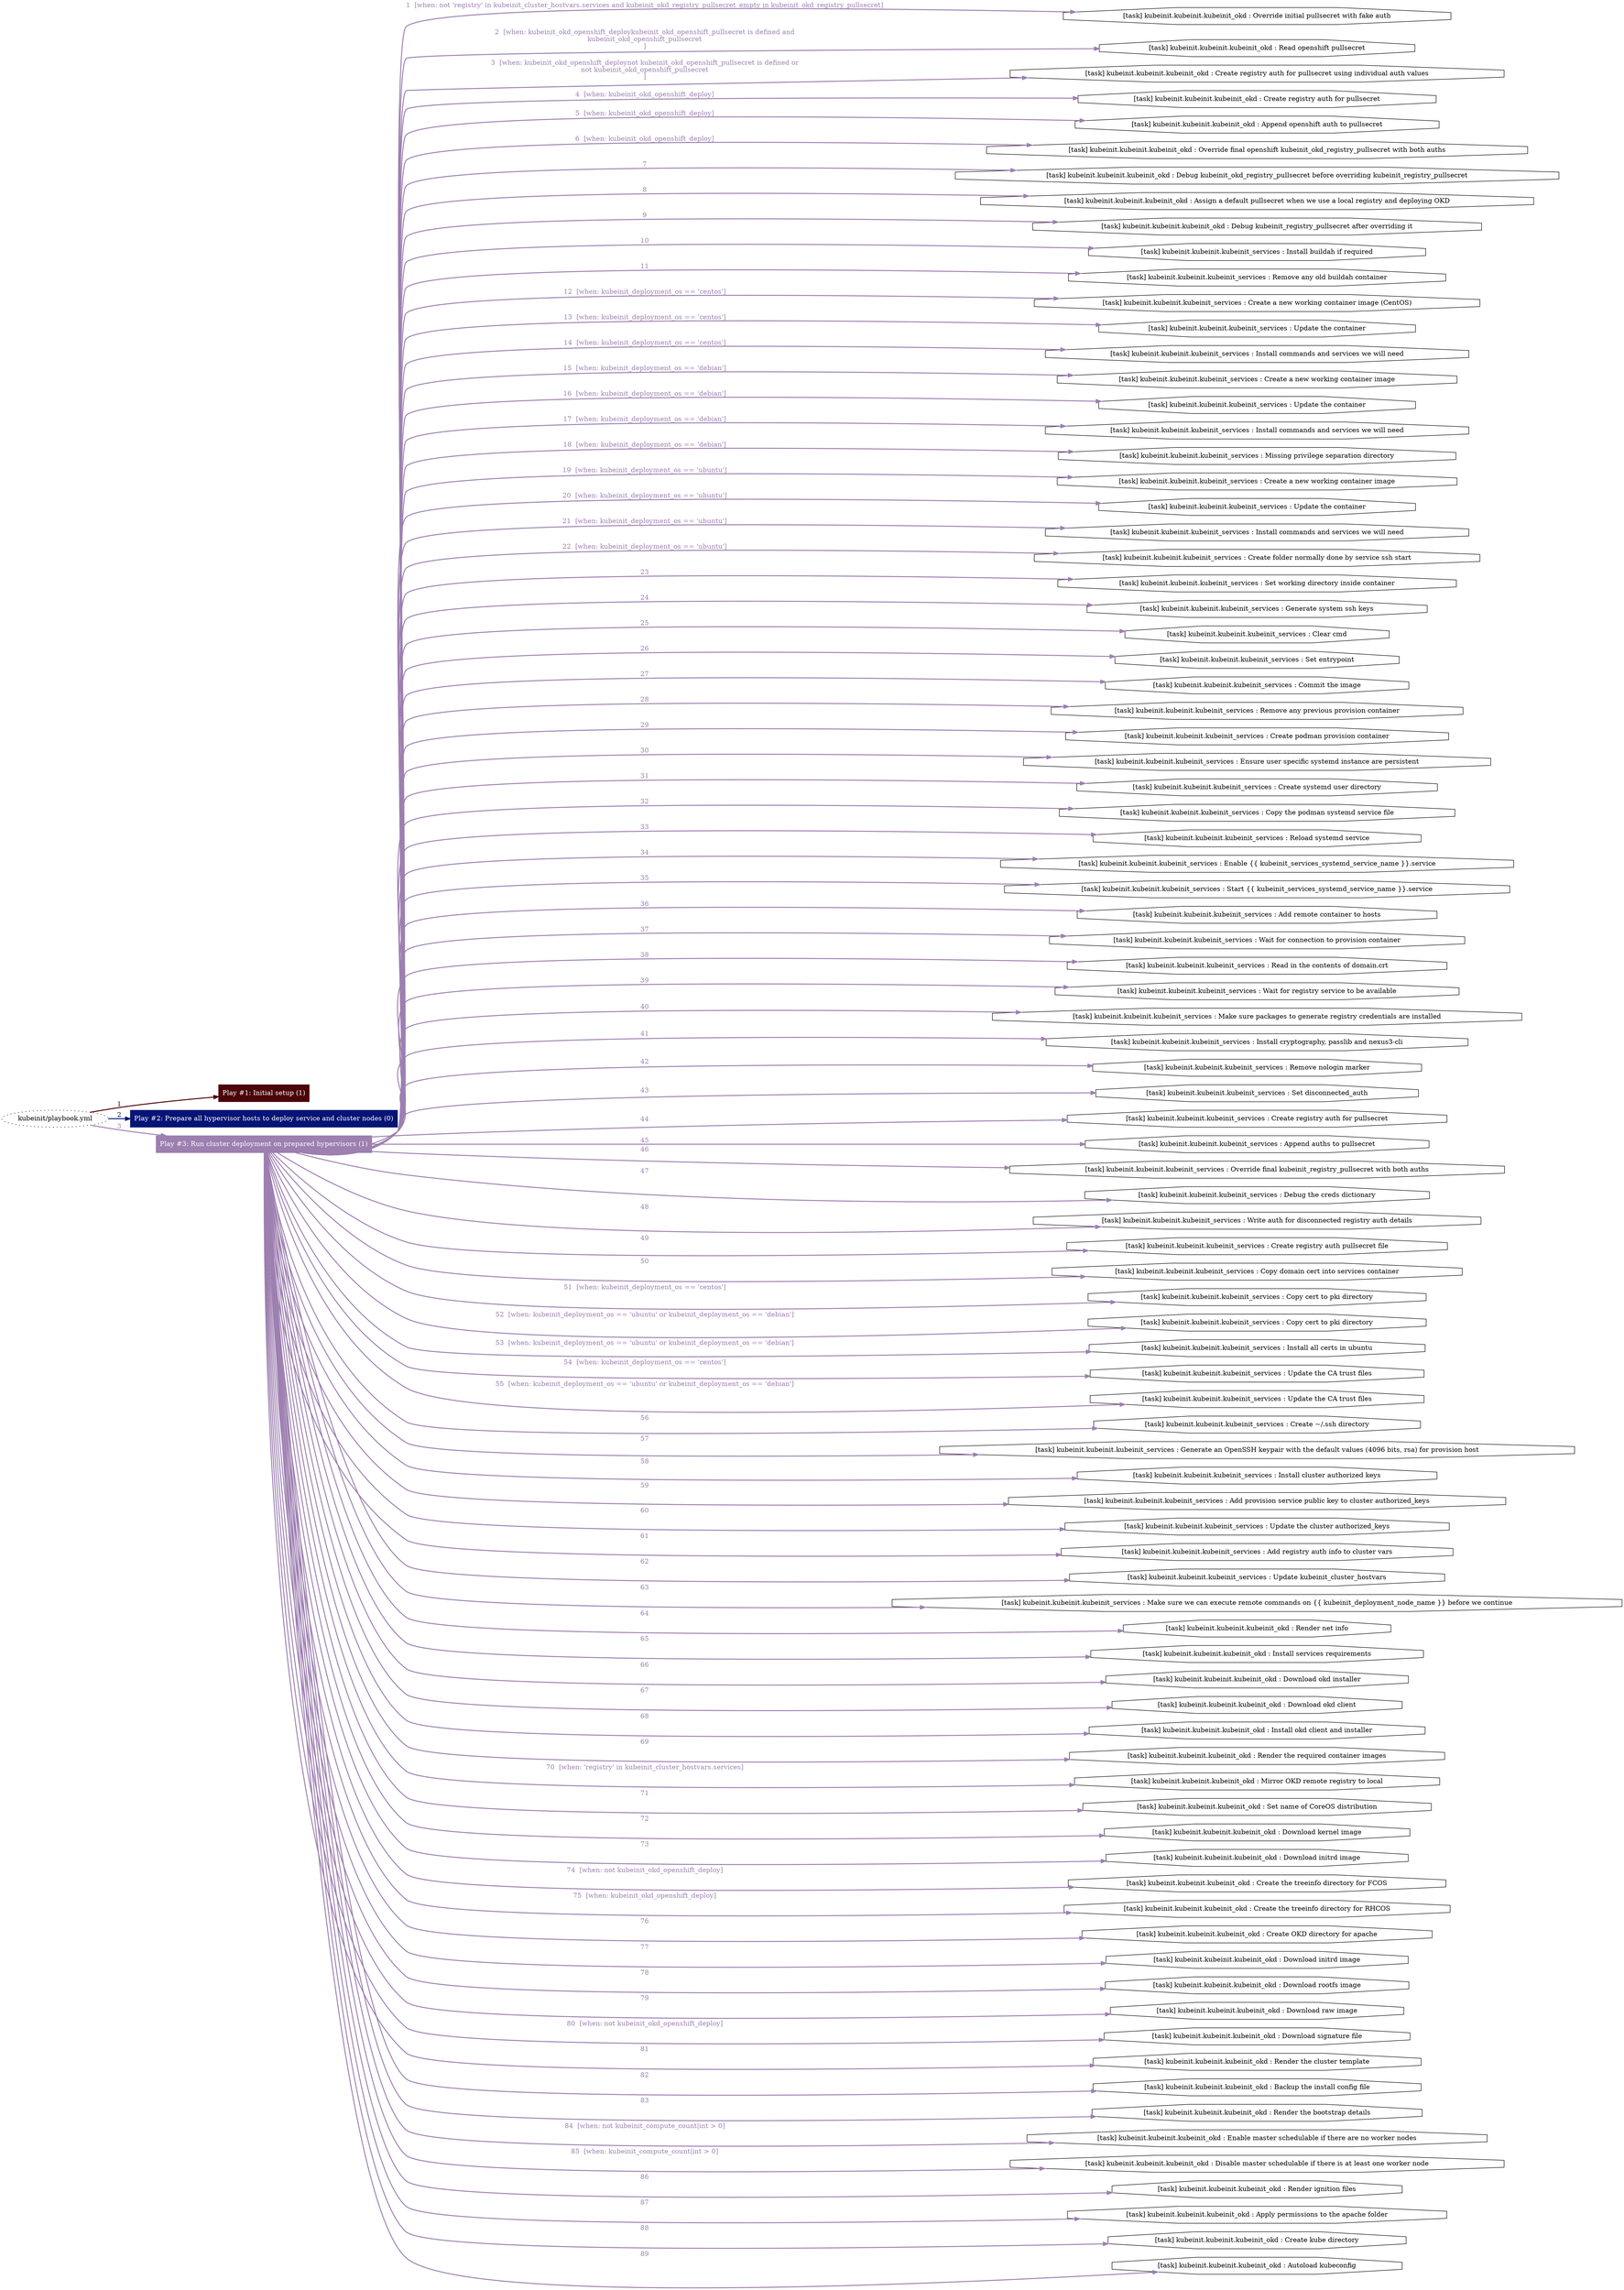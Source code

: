 digraph "kubeinit/playbook.yml "{
	graph [concentrate=true ordering=in rankdir=LR ratio=fill]
	edge [esep=5 sep=10]
	"kubeinit/playbook.yml" [id=root_node style=dotted]
	subgraph "Play #1: Initial setup (1) "{
		"Play #1: Initial setup (1)" [color="#4b0407" fontcolor="#ffffff" id="play_b54ed80f-eef5-452d-a1dd-4ba9921223c9" shape=box style=filled tooltip=localhost]
		"kubeinit/playbook.yml" -> "Play #1: Initial setup (1)" [label=1 color="#4b0407" fontcolor="#4b0407" id="edge_ca9dcfde-49e2-4f0a-9d40-3c62a4ebc677" style=bold]
	}
	subgraph "Play #2: Prepare all hypervisor hosts to deploy service and cluster nodes (0) "{
		"Play #2: Prepare all hypervisor hosts to deploy service and cluster nodes (0)" [color="#051475" fontcolor="#ffffff" id="play_00038797-4102-42ca-b639-9141ae79bf08" shape=box style=filled tooltip=""]
		"kubeinit/playbook.yml" -> "Play #2: Prepare all hypervisor hosts to deploy service and cluster nodes (0)" [label=2 color="#051475" fontcolor="#051475" id="edge_17e2dc2c-8d37-4798-8d76-0f2f6606b823" style=bold]
	}
	subgraph "Play #3: Run cluster deployment on prepared hypervisors (1) "{
		"Play #3: Run cluster deployment on prepared hypervisors (1)" [color="#9d7fb0" fontcolor="#ffffff" id="play_b64e4f3b-6f97-46e4-aefb-1ffdf00991e2" shape=box style=filled tooltip=localhost]
		"kubeinit/playbook.yml" -> "Play #3: Run cluster deployment on prepared hypervisors (1)" [label=3 color="#9d7fb0" fontcolor="#9d7fb0" id="edge_a5f01d5c-cb35-403c-9624-8e5017e5ddff" style=bold]
		"task_140f6b46-0f15-402d-ae2b-1f101f81e061" [label="[task] kubeinit.kubeinit.kubeinit_okd : Override initial pullsecret with fake auth" id="task_140f6b46-0f15-402d-ae2b-1f101f81e061" shape=octagon tooltip="[task] kubeinit.kubeinit.kubeinit_okd : Override initial pullsecret with fake auth"]
		"Play #3: Run cluster deployment on prepared hypervisors (1)" -> "task_140f6b46-0f15-402d-ae2b-1f101f81e061" [label="1  [when: not 'registry' in kubeinit_cluster_hostvars.services and kubeinit_okd_registry_pullsecret_empty in kubeinit_okd_registry_pullsecret]" color="#9d7fb0" fontcolor="#9d7fb0" id="edge_937741b9-aa92-41da-a775-710911adf79a" style=bold]
		"task_ac528394-6506-49c3-81fc-8209582dee21" [label="[task] kubeinit.kubeinit.kubeinit_okd : Read openshift pullsecret" id="task_ac528394-6506-49c3-81fc-8209582dee21" shape=octagon tooltip="[task] kubeinit.kubeinit.kubeinit_okd : Read openshift pullsecret"]
		"Play #3: Run cluster deployment on prepared hypervisors (1)" -> "task_ac528394-6506-49c3-81fc-8209582dee21" [label="2  [when: kubeinit_okd_openshift_deploykubeinit_okd_openshift_pullsecret is defined and
kubeinit_okd_openshift_pullsecret
]" color="#9d7fb0" fontcolor="#9d7fb0" id="edge_91d7e57a-703c-4188-80a5-ef058dca9c49" style=bold]
		"task_9671455f-ee7b-4dc0-af27-e97523db3e85" [label="[task] kubeinit.kubeinit.kubeinit_okd : Create registry auth for pullsecret using individual auth values" id="task_9671455f-ee7b-4dc0-af27-e97523db3e85" shape=octagon tooltip="[task] kubeinit.kubeinit.kubeinit_okd : Create registry auth for pullsecret using individual auth values"]
		"Play #3: Run cluster deployment on prepared hypervisors (1)" -> "task_9671455f-ee7b-4dc0-af27-e97523db3e85" [label="3  [when: kubeinit_okd_openshift_deploynot kubeinit_okd_openshift_pullsecret is defined or
not kubeinit_okd_openshift_pullsecret
]" color="#9d7fb0" fontcolor="#9d7fb0" id="edge_7a9a9155-56c6-4dca-ae50-07d0469cf37b" style=bold]
		"task_eab8a206-ee2d-4118-acd2-3974e4f21d29" [label="[task] kubeinit.kubeinit.kubeinit_okd : Create registry auth for pullsecret" id="task_eab8a206-ee2d-4118-acd2-3974e4f21d29" shape=octagon tooltip="[task] kubeinit.kubeinit.kubeinit_okd : Create registry auth for pullsecret"]
		"Play #3: Run cluster deployment on prepared hypervisors (1)" -> "task_eab8a206-ee2d-4118-acd2-3974e4f21d29" [label="4  [when: kubeinit_okd_openshift_deploy]" color="#9d7fb0" fontcolor="#9d7fb0" id="edge_d3fa9ed2-1b65-4fa8-b0fc-81d2b09bdbca" style=bold]
		"task_a11afc23-32d2-4a12-9a6e-11c490882a4b" [label="[task] kubeinit.kubeinit.kubeinit_okd : Append openshift auth to pullsecret" id="task_a11afc23-32d2-4a12-9a6e-11c490882a4b" shape=octagon tooltip="[task] kubeinit.kubeinit.kubeinit_okd : Append openshift auth to pullsecret"]
		"Play #3: Run cluster deployment on prepared hypervisors (1)" -> "task_a11afc23-32d2-4a12-9a6e-11c490882a4b" [label="5  [when: kubeinit_okd_openshift_deploy]" color="#9d7fb0" fontcolor="#9d7fb0" id="edge_c53f8fe6-032f-4c00-9df9-e6166f4fbd9b" style=bold]
		"task_f5d92153-c63e-4b65-95d4-54d3b4cfe185" [label="[task] kubeinit.kubeinit.kubeinit_okd : Override final openshift kubeinit_okd_registry_pullsecret with both auths" id="task_f5d92153-c63e-4b65-95d4-54d3b4cfe185" shape=octagon tooltip="[task] kubeinit.kubeinit.kubeinit_okd : Override final openshift kubeinit_okd_registry_pullsecret with both auths"]
		"Play #3: Run cluster deployment on prepared hypervisors (1)" -> "task_f5d92153-c63e-4b65-95d4-54d3b4cfe185" [label="6  [when: kubeinit_okd_openshift_deploy]" color="#9d7fb0" fontcolor="#9d7fb0" id="edge_d67e02a1-5cf4-460f-9970-0441a8ac90af" style=bold]
		"task_06d080d4-898c-4465-a5f2-073c751a79b9" [label="[task] kubeinit.kubeinit.kubeinit_okd : Debug kubeinit_okd_registry_pullsecret before overriding kubeinit_registry_pullsecret" id="task_06d080d4-898c-4465-a5f2-073c751a79b9" shape=octagon tooltip="[task] kubeinit.kubeinit.kubeinit_okd : Debug kubeinit_okd_registry_pullsecret before overriding kubeinit_registry_pullsecret"]
		"Play #3: Run cluster deployment on prepared hypervisors (1)" -> "task_06d080d4-898c-4465-a5f2-073c751a79b9" [label=7 color="#9d7fb0" fontcolor="#9d7fb0" id="edge_8971b711-bbe7-477c-b35a-b41767f00bf2" style=bold]
		"task_9d9f1f89-306a-4018-a21a-16b726094609" [label="[task] kubeinit.kubeinit.kubeinit_okd : Assign a default pullsecret when we use a local registry and deploying OKD" id="task_9d9f1f89-306a-4018-a21a-16b726094609" shape=octagon tooltip="[task] kubeinit.kubeinit.kubeinit_okd : Assign a default pullsecret when we use a local registry and deploying OKD"]
		"Play #3: Run cluster deployment on prepared hypervisors (1)" -> "task_9d9f1f89-306a-4018-a21a-16b726094609" [label=8 color="#9d7fb0" fontcolor="#9d7fb0" id="edge_4f54c53c-280e-4794-a437-20328d924c66" style=bold]
		"task_1c721100-1960-4500-a0bf-efb17a2578c9" [label="[task] kubeinit.kubeinit.kubeinit_okd : Debug kubeinit_registry_pullsecret after overriding it" id="task_1c721100-1960-4500-a0bf-efb17a2578c9" shape=octagon tooltip="[task] kubeinit.kubeinit.kubeinit_okd : Debug kubeinit_registry_pullsecret after overriding it"]
		"Play #3: Run cluster deployment on prepared hypervisors (1)" -> "task_1c721100-1960-4500-a0bf-efb17a2578c9" [label=9 color="#9d7fb0" fontcolor="#9d7fb0" id="edge_c1a5a889-7d4f-40a7-98d2-af37c8c0dcd8" style=bold]
		"task_c81164f8-3815-4ee1-900c-865aee273f2d" [label="[task] kubeinit.kubeinit.kubeinit_services : Install buildah if required" id="task_c81164f8-3815-4ee1-900c-865aee273f2d" shape=octagon tooltip="[task] kubeinit.kubeinit.kubeinit_services : Install buildah if required"]
		"Play #3: Run cluster deployment on prepared hypervisors (1)" -> "task_c81164f8-3815-4ee1-900c-865aee273f2d" [label=10 color="#9d7fb0" fontcolor="#9d7fb0" id="edge_853255ea-9354-4a66-946c-72c6ef6a299a" style=bold]
		"task_d9bfde00-835d-416e-a7a0-504d0dfeb98c" [label="[task] kubeinit.kubeinit.kubeinit_services : Remove any old buildah container" id="task_d9bfde00-835d-416e-a7a0-504d0dfeb98c" shape=octagon tooltip="[task] kubeinit.kubeinit.kubeinit_services : Remove any old buildah container"]
		"Play #3: Run cluster deployment on prepared hypervisors (1)" -> "task_d9bfde00-835d-416e-a7a0-504d0dfeb98c" [label=11 color="#9d7fb0" fontcolor="#9d7fb0" id="edge_bfe7739c-36d4-4473-bdd8-f81ca7c3e342" style=bold]
		"task_7f032bdd-7632-47d3-a7a1-134bb074342b" [label="[task] kubeinit.kubeinit.kubeinit_services : Create a new working container image (CentOS)" id="task_7f032bdd-7632-47d3-a7a1-134bb074342b" shape=octagon tooltip="[task] kubeinit.kubeinit.kubeinit_services : Create a new working container image (CentOS)"]
		"Play #3: Run cluster deployment on prepared hypervisors (1)" -> "task_7f032bdd-7632-47d3-a7a1-134bb074342b" [label="12  [when: kubeinit_deployment_os == 'centos']" color="#9d7fb0" fontcolor="#9d7fb0" id="edge_abee95b5-1d44-44ca-aff6-97864b2562e7" style=bold]
		"task_6b722c3f-d64d-454b-9c0c-bf5c83b4a112" [label="[task] kubeinit.kubeinit.kubeinit_services : Update the container" id="task_6b722c3f-d64d-454b-9c0c-bf5c83b4a112" shape=octagon tooltip="[task] kubeinit.kubeinit.kubeinit_services : Update the container"]
		"Play #3: Run cluster deployment on prepared hypervisors (1)" -> "task_6b722c3f-d64d-454b-9c0c-bf5c83b4a112" [label="13  [when: kubeinit_deployment_os == 'centos']" color="#9d7fb0" fontcolor="#9d7fb0" id="edge_9856ef88-eec6-4c1d-a619-b9d8d36d8f7c" style=bold]
		"task_c1abf5eb-93cf-4757-b483-6aceda9c5552" [label="[task] kubeinit.kubeinit.kubeinit_services : Install commands and services we will need" id="task_c1abf5eb-93cf-4757-b483-6aceda9c5552" shape=octagon tooltip="[task] kubeinit.kubeinit.kubeinit_services : Install commands and services we will need"]
		"Play #3: Run cluster deployment on prepared hypervisors (1)" -> "task_c1abf5eb-93cf-4757-b483-6aceda9c5552" [label="14  [when: kubeinit_deployment_os == 'centos']" color="#9d7fb0" fontcolor="#9d7fb0" id="edge_912359bf-a9cb-46f5-be31-3439eef9b98d" style=bold]
		"task_883bd91c-715b-4901-b915-b45dc429795c" [label="[task] kubeinit.kubeinit.kubeinit_services : Create a new working container image" id="task_883bd91c-715b-4901-b915-b45dc429795c" shape=octagon tooltip="[task] kubeinit.kubeinit.kubeinit_services : Create a new working container image"]
		"Play #3: Run cluster deployment on prepared hypervisors (1)" -> "task_883bd91c-715b-4901-b915-b45dc429795c" [label="15  [when: kubeinit_deployment_os == 'debian']" color="#9d7fb0" fontcolor="#9d7fb0" id="edge_448fa25a-f279-4d10-89d8-23e06c6c71d1" style=bold]
		"task_db84fbd4-90d4-4837-a1cd-fe22d3f17af6" [label="[task] kubeinit.kubeinit.kubeinit_services : Update the container" id="task_db84fbd4-90d4-4837-a1cd-fe22d3f17af6" shape=octagon tooltip="[task] kubeinit.kubeinit.kubeinit_services : Update the container"]
		"Play #3: Run cluster deployment on prepared hypervisors (1)" -> "task_db84fbd4-90d4-4837-a1cd-fe22d3f17af6" [label="16  [when: kubeinit_deployment_os == 'debian']" color="#9d7fb0" fontcolor="#9d7fb0" id="edge_a5e80091-5e03-4ba2-a3e6-dd23d04fac36" style=bold]
		"task_c6bf6119-e6e7-4e69-9bb9-5c9f932c3262" [label="[task] kubeinit.kubeinit.kubeinit_services : Install commands and services we will need" id="task_c6bf6119-e6e7-4e69-9bb9-5c9f932c3262" shape=octagon tooltip="[task] kubeinit.kubeinit.kubeinit_services : Install commands and services we will need"]
		"Play #3: Run cluster deployment on prepared hypervisors (1)" -> "task_c6bf6119-e6e7-4e69-9bb9-5c9f932c3262" [label="17  [when: kubeinit_deployment_os == 'debian']" color="#9d7fb0" fontcolor="#9d7fb0" id="edge_c2fade8f-1a14-440b-8f73-a40041cfa74d" style=bold]
		"task_5b2641b3-082a-42b7-93ff-6bc27ea89b7c" [label="[task] kubeinit.kubeinit.kubeinit_services : Missing privilege separation directory" id="task_5b2641b3-082a-42b7-93ff-6bc27ea89b7c" shape=octagon tooltip="[task] kubeinit.kubeinit.kubeinit_services : Missing privilege separation directory"]
		"Play #3: Run cluster deployment on prepared hypervisors (1)" -> "task_5b2641b3-082a-42b7-93ff-6bc27ea89b7c" [label="18  [when: kubeinit_deployment_os == 'debian']" color="#9d7fb0" fontcolor="#9d7fb0" id="edge_9296a283-0468-4951-9599-34737428283c" style=bold]
		"task_eb58ccbe-c3ca-4ad4-ae75-0465e5bbc218" [label="[task] kubeinit.kubeinit.kubeinit_services : Create a new working container image" id="task_eb58ccbe-c3ca-4ad4-ae75-0465e5bbc218" shape=octagon tooltip="[task] kubeinit.kubeinit.kubeinit_services : Create a new working container image"]
		"Play #3: Run cluster deployment on prepared hypervisors (1)" -> "task_eb58ccbe-c3ca-4ad4-ae75-0465e5bbc218" [label="19  [when: kubeinit_deployment_os == 'ubuntu']" color="#9d7fb0" fontcolor="#9d7fb0" id="edge_9ed9d73b-9a31-463b-b881-07c3f602dfc4" style=bold]
		"task_957df486-03d9-4c9d-a8a5-d639c4200e00" [label="[task] kubeinit.kubeinit.kubeinit_services : Update the container" id="task_957df486-03d9-4c9d-a8a5-d639c4200e00" shape=octagon tooltip="[task] kubeinit.kubeinit.kubeinit_services : Update the container"]
		"Play #3: Run cluster deployment on prepared hypervisors (1)" -> "task_957df486-03d9-4c9d-a8a5-d639c4200e00" [label="20  [when: kubeinit_deployment_os == 'ubuntu']" color="#9d7fb0" fontcolor="#9d7fb0" id="edge_7ccc85c8-43b0-4478-8fe8-ad0f4c6fd907" style=bold]
		"task_dcffd95f-e7de-46c5-a87a-fa1a2bf0cc1d" [label="[task] kubeinit.kubeinit.kubeinit_services : Install commands and services we will need" id="task_dcffd95f-e7de-46c5-a87a-fa1a2bf0cc1d" shape=octagon tooltip="[task] kubeinit.kubeinit.kubeinit_services : Install commands and services we will need"]
		"Play #3: Run cluster deployment on prepared hypervisors (1)" -> "task_dcffd95f-e7de-46c5-a87a-fa1a2bf0cc1d" [label="21  [when: kubeinit_deployment_os == 'ubuntu']" color="#9d7fb0" fontcolor="#9d7fb0" id="edge_1edcff53-c82d-4e1d-a105-a16f8aac5305" style=bold]
		"task_95756f77-d7bc-440b-bd1f-3c9910fb386f" [label="[task] kubeinit.kubeinit.kubeinit_services : Create folder normally done by service ssh start" id="task_95756f77-d7bc-440b-bd1f-3c9910fb386f" shape=octagon tooltip="[task] kubeinit.kubeinit.kubeinit_services : Create folder normally done by service ssh start"]
		"Play #3: Run cluster deployment on prepared hypervisors (1)" -> "task_95756f77-d7bc-440b-bd1f-3c9910fb386f" [label="22  [when: kubeinit_deployment_os == 'ubuntu']" color="#9d7fb0" fontcolor="#9d7fb0" id="edge_3c76b91f-3dc2-4349-9f19-c487faee68ec" style=bold]
		"task_a1efb90e-762c-4f76-8c65-247f4fbdef55" [label="[task] kubeinit.kubeinit.kubeinit_services : Set working directory inside container" id="task_a1efb90e-762c-4f76-8c65-247f4fbdef55" shape=octagon tooltip="[task] kubeinit.kubeinit.kubeinit_services : Set working directory inside container"]
		"Play #3: Run cluster deployment on prepared hypervisors (1)" -> "task_a1efb90e-762c-4f76-8c65-247f4fbdef55" [label=23 color="#9d7fb0" fontcolor="#9d7fb0" id="edge_02215c6c-22e8-447b-b73e-c8d465493676" style=bold]
		"task_db7ae2ed-f1ca-477a-bcef-572b13a5d9a3" [label="[task] kubeinit.kubeinit.kubeinit_services : Generate system ssh keys" id="task_db7ae2ed-f1ca-477a-bcef-572b13a5d9a3" shape=octagon tooltip="[task] kubeinit.kubeinit.kubeinit_services : Generate system ssh keys"]
		"Play #3: Run cluster deployment on prepared hypervisors (1)" -> "task_db7ae2ed-f1ca-477a-bcef-572b13a5d9a3" [label=24 color="#9d7fb0" fontcolor="#9d7fb0" id="edge_6992f34f-1dba-4930-a355-aee62972535e" style=bold]
		"task_a75e7ea4-25a8-4cdb-975c-379c7e199137" [label="[task] kubeinit.kubeinit.kubeinit_services : Clear cmd" id="task_a75e7ea4-25a8-4cdb-975c-379c7e199137" shape=octagon tooltip="[task] kubeinit.kubeinit.kubeinit_services : Clear cmd"]
		"Play #3: Run cluster deployment on prepared hypervisors (1)" -> "task_a75e7ea4-25a8-4cdb-975c-379c7e199137" [label=25 color="#9d7fb0" fontcolor="#9d7fb0" id="edge_05959f37-1210-461a-83b9-62355c5b2d0c" style=bold]
		"task_40e273c3-bdf1-4848-ba5a-02533be07c55" [label="[task] kubeinit.kubeinit.kubeinit_services : Set entrypoint" id="task_40e273c3-bdf1-4848-ba5a-02533be07c55" shape=octagon tooltip="[task] kubeinit.kubeinit.kubeinit_services : Set entrypoint"]
		"Play #3: Run cluster deployment on prepared hypervisors (1)" -> "task_40e273c3-bdf1-4848-ba5a-02533be07c55" [label=26 color="#9d7fb0" fontcolor="#9d7fb0" id="edge_5ecbcbd1-f750-4b42-b70c-1fd56df56e57" style=bold]
		"task_a47a1e63-e03f-40b7-b895-7cfd95e043e9" [label="[task] kubeinit.kubeinit.kubeinit_services : Commit the image" id="task_a47a1e63-e03f-40b7-b895-7cfd95e043e9" shape=octagon tooltip="[task] kubeinit.kubeinit.kubeinit_services : Commit the image"]
		"Play #3: Run cluster deployment on prepared hypervisors (1)" -> "task_a47a1e63-e03f-40b7-b895-7cfd95e043e9" [label=27 color="#9d7fb0" fontcolor="#9d7fb0" id="edge_b953db89-3a63-4be9-a564-b84734265e7c" style=bold]
		"task_2a501006-37d0-4340-86df-0d717cfd6a50" [label="[task] kubeinit.kubeinit.kubeinit_services : Remove any previous provision container" id="task_2a501006-37d0-4340-86df-0d717cfd6a50" shape=octagon tooltip="[task] kubeinit.kubeinit.kubeinit_services : Remove any previous provision container"]
		"Play #3: Run cluster deployment on prepared hypervisors (1)" -> "task_2a501006-37d0-4340-86df-0d717cfd6a50" [label=28 color="#9d7fb0" fontcolor="#9d7fb0" id="edge_1ba9c719-5e06-4086-a83f-753dd6ee0d8a" style=bold]
		"task_79a1fbf0-122e-4c3a-909b-51c460e46b42" [label="[task] kubeinit.kubeinit.kubeinit_services : Create podman provision container" id="task_79a1fbf0-122e-4c3a-909b-51c460e46b42" shape=octagon tooltip="[task] kubeinit.kubeinit.kubeinit_services : Create podman provision container"]
		"Play #3: Run cluster deployment on prepared hypervisors (1)" -> "task_79a1fbf0-122e-4c3a-909b-51c460e46b42" [label=29 color="#9d7fb0" fontcolor="#9d7fb0" id="edge_b2f69a7c-fe90-47d9-9f22-0dc36b2dc791" style=bold]
		"task_d7a8407f-67fa-45de-b4a2-1cc4dc2d98ef" [label="[task] kubeinit.kubeinit.kubeinit_services : Ensure user specific systemd instance are persistent" id="task_d7a8407f-67fa-45de-b4a2-1cc4dc2d98ef" shape=octagon tooltip="[task] kubeinit.kubeinit.kubeinit_services : Ensure user specific systemd instance are persistent"]
		"Play #3: Run cluster deployment on prepared hypervisors (1)" -> "task_d7a8407f-67fa-45de-b4a2-1cc4dc2d98ef" [label=30 color="#9d7fb0" fontcolor="#9d7fb0" id="edge_4c69e512-d6ce-489d-8d04-7ce0ca9674d5" style=bold]
		"task_854e9b57-faa7-44b1-bcac-641ef83afed5" [label="[task] kubeinit.kubeinit.kubeinit_services : Create systemd user directory" id="task_854e9b57-faa7-44b1-bcac-641ef83afed5" shape=octagon tooltip="[task] kubeinit.kubeinit.kubeinit_services : Create systemd user directory"]
		"Play #3: Run cluster deployment on prepared hypervisors (1)" -> "task_854e9b57-faa7-44b1-bcac-641ef83afed5" [label=31 color="#9d7fb0" fontcolor="#9d7fb0" id="edge_0cccdf1a-fa8a-459b-ab72-bbab3e8bf788" style=bold]
		"task_30c4dc92-51c3-4c70-9811-674aff575acb" [label="[task] kubeinit.kubeinit.kubeinit_services : Copy the podman systemd service file" id="task_30c4dc92-51c3-4c70-9811-674aff575acb" shape=octagon tooltip="[task] kubeinit.kubeinit.kubeinit_services : Copy the podman systemd service file"]
		"Play #3: Run cluster deployment on prepared hypervisors (1)" -> "task_30c4dc92-51c3-4c70-9811-674aff575acb" [label=32 color="#9d7fb0" fontcolor="#9d7fb0" id="edge_5310d33c-c2e5-4f21-8189-7c64fa2dcbb0" style=bold]
		"task_d2b9767e-6985-474f-aa04-563248204d41" [label="[task] kubeinit.kubeinit.kubeinit_services : Reload systemd service" id="task_d2b9767e-6985-474f-aa04-563248204d41" shape=octagon tooltip="[task] kubeinit.kubeinit.kubeinit_services : Reload systemd service"]
		"Play #3: Run cluster deployment on prepared hypervisors (1)" -> "task_d2b9767e-6985-474f-aa04-563248204d41" [label=33 color="#9d7fb0" fontcolor="#9d7fb0" id="edge_6e260319-f0b2-40c4-a349-01d0a7fce753" style=bold]
		"task_c6d3b7dd-45e9-480c-9cb9-c5011f7c68ae" [label="[task] kubeinit.kubeinit.kubeinit_services : Enable {{ kubeinit_services_systemd_service_name }}.service" id="task_c6d3b7dd-45e9-480c-9cb9-c5011f7c68ae" shape=octagon tooltip="[task] kubeinit.kubeinit.kubeinit_services : Enable {{ kubeinit_services_systemd_service_name }}.service"]
		"Play #3: Run cluster deployment on prepared hypervisors (1)" -> "task_c6d3b7dd-45e9-480c-9cb9-c5011f7c68ae" [label=34 color="#9d7fb0" fontcolor="#9d7fb0" id="edge_17853bc0-34e3-497c-a376-13a7d0e96c22" style=bold]
		"task_7e92d4e0-e1ca-44cf-b7ac-e6f43ac0f7ce" [label="[task] kubeinit.kubeinit.kubeinit_services : Start {{ kubeinit_services_systemd_service_name }}.service" id="task_7e92d4e0-e1ca-44cf-b7ac-e6f43ac0f7ce" shape=octagon tooltip="[task] kubeinit.kubeinit.kubeinit_services : Start {{ kubeinit_services_systemd_service_name }}.service"]
		"Play #3: Run cluster deployment on prepared hypervisors (1)" -> "task_7e92d4e0-e1ca-44cf-b7ac-e6f43ac0f7ce" [label=35 color="#9d7fb0" fontcolor="#9d7fb0" id="edge_8d5ed9e3-ee6f-43ef-a56a-65bc903582fd" style=bold]
		"task_3f03fe8e-0867-4061-ba7b-4ee69974aae2" [label="[task] kubeinit.kubeinit.kubeinit_services : Add remote container to hosts" id="task_3f03fe8e-0867-4061-ba7b-4ee69974aae2" shape=octagon tooltip="[task] kubeinit.kubeinit.kubeinit_services : Add remote container to hosts"]
		"Play #3: Run cluster deployment on prepared hypervisors (1)" -> "task_3f03fe8e-0867-4061-ba7b-4ee69974aae2" [label=36 color="#9d7fb0" fontcolor="#9d7fb0" id="edge_e956f6d7-72e9-493f-8227-8d571289ce2c" style=bold]
		"task_1f2b7483-2763-4c5f-841d-31617a7cbb88" [label="[task] kubeinit.kubeinit.kubeinit_services : Wait for connection to provision container" id="task_1f2b7483-2763-4c5f-841d-31617a7cbb88" shape=octagon tooltip="[task] kubeinit.kubeinit.kubeinit_services : Wait for connection to provision container"]
		"Play #3: Run cluster deployment on prepared hypervisors (1)" -> "task_1f2b7483-2763-4c5f-841d-31617a7cbb88" [label=37 color="#9d7fb0" fontcolor="#9d7fb0" id="edge_d0d9296e-f95d-4343-8966-44ded2551c72" style=bold]
		"task_5046430c-5501-4e58-8810-d33a155e8002" [label="[task] kubeinit.kubeinit.kubeinit_services : Read in the contents of domain.crt" id="task_5046430c-5501-4e58-8810-d33a155e8002" shape=octagon tooltip="[task] kubeinit.kubeinit.kubeinit_services : Read in the contents of domain.crt"]
		"Play #3: Run cluster deployment on prepared hypervisors (1)" -> "task_5046430c-5501-4e58-8810-d33a155e8002" [label=38 color="#9d7fb0" fontcolor="#9d7fb0" id="edge_21cc01f5-e084-43db-a341-241aee0f834c" style=bold]
		"task_5e335add-334b-4ab8-915d-11d99a2151ed" [label="[task] kubeinit.kubeinit.kubeinit_services : Wait for registry service to be available" id="task_5e335add-334b-4ab8-915d-11d99a2151ed" shape=octagon tooltip="[task] kubeinit.kubeinit.kubeinit_services : Wait for registry service to be available"]
		"Play #3: Run cluster deployment on prepared hypervisors (1)" -> "task_5e335add-334b-4ab8-915d-11d99a2151ed" [label=39 color="#9d7fb0" fontcolor="#9d7fb0" id="edge_5bf6ff69-4110-4cbc-8fe4-4572757796c3" style=bold]
		"task_e16c1150-29c7-4a2e-9e44-3947b93de25e" [label="[task] kubeinit.kubeinit.kubeinit_services : Make sure packages to generate registry credentials are installed" id="task_e16c1150-29c7-4a2e-9e44-3947b93de25e" shape=octagon tooltip="[task] kubeinit.kubeinit.kubeinit_services : Make sure packages to generate registry credentials are installed"]
		"Play #3: Run cluster deployment on prepared hypervisors (1)" -> "task_e16c1150-29c7-4a2e-9e44-3947b93de25e" [label=40 color="#9d7fb0" fontcolor="#9d7fb0" id="edge_35ef26b9-1574-4a22-b524-6c15a1325fee" style=bold]
		"task_ce3b2f36-fa2b-4c74-a436-662559508b97" [label="[task] kubeinit.kubeinit.kubeinit_services : Install cryptography, passlib and nexus3-cli" id="task_ce3b2f36-fa2b-4c74-a436-662559508b97" shape=octagon tooltip="[task] kubeinit.kubeinit.kubeinit_services : Install cryptography, passlib and nexus3-cli"]
		"Play #3: Run cluster deployment on prepared hypervisors (1)" -> "task_ce3b2f36-fa2b-4c74-a436-662559508b97" [label=41 color="#9d7fb0" fontcolor="#9d7fb0" id="edge_7eb346f8-289e-4e89-85e9-b03ce4e8a3a5" style=bold]
		"task_a757ca26-6441-4775-90eb-7df4e231520b" [label="[task] kubeinit.kubeinit.kubeinit_services : Remove nologin marker" id="task_a757ca26-6441-4775-90eb-7df4e231520b" shape=octagon tooltip="[task] kubeinit.kubeinit.kubeinit_services : Remove nologin marker"]
		"Play #3: Run cluster deployment on prepared hypervisors (1)" -> "task_a757ca26-6441-4775-90eb-7df4e231520b" [label=42 color="#9d7fb0" fontcolor="#9d7fb0" id="edge_894699b3-d964-4d26-80fb-6868ee4f328d" style=bold]
		"task_38d47f71-79bd-44c2-8fd8-01639275fedc" [label="[task] kubeinit.kubeinit.kubeinit_services : Set disconnected_auth" id="task_38d47f71-79bd-44c2-8fd8-01639275fedc" shape=octagon tooltip="[task] kubeinit.kubeinit.kubeinit_services : Set disconnected_auth"]
		"Play #3: Run cluster deployment on prepared hypervisors (1)" -> "task_38d47f71-79bd-44c2-8fd8-01639275fedc" [label=43 color="#9d7fb0" fontcolor="#9d7fb0" id="edge_2f0412cf-7426-4608-bc6e-4f247cc0f8f5" style=bold]
		"task_9d3f162d-66b2-4094-96fe-56bfdbf49fe7" [label="[task] kubeinit.kubeinit.kubeinit_services : Create registry auth for pullsecret" id="task_9d3f162d-66b2-4094-96fe-56bfdbf49fe7" shape=octagon tooltip="[task] kubeinit.kubeinit.kubeinit_services : Create registry auth for pullsecret"]
		"Play #3: Run cluster deployment on prepared hypervisors (1)" -> "task_9d3f162d-66b2-4094-96fe-56bfdbf49fe7" [label=44 color="#9d7fb0" fontcolor="#9d7fb0" id="edge_464ab940-e2e7-442d-af0b-2229c47d4187" style=bold]
		"task_94a703bf-8c12-44a6-9ba4-0ca4d6545142" [label="[task] kubeinit.kubeinit.kubeinit_services : Append auths to pullsecret" id="task_94a703bf-8c12-44a6-9ba4-0ca4d6545142" shape=octagon tooltip="[task] kubeinit.kubeinit.kubeinit_services : Append auths to pullsecret"]
		"Play #3: Run cluster deployment on prepared hypervisors (1)" -> "task_94a703bf-8c12-44a6-9ba4-0ca4d6545142" [label=45 color="#9d7fb0" fontcolor="#9d7fb0" id="edge_56975de9-0696-4861-8228-eab9e1a4c931" style=bold]
		"task_7c0a2ec4-e5a0-4587-a274-872b9c42c49e" [label="[task] kubeinit.kubeinit.kubeinit_services : Override final kubeinit_registry_pullsecret with both auths" id="task_7c0a2ec4-e5a0-4587-a274-872b9c42c49e" shape=octagon tooltip="[task] kubeinit.kubeinit.kubeinit_services : Override final kubeinit_registry_pullsecret with both auths"]
		"Play #3: Run cluster deployment on prepared hypervisors (1)" -> "task_7c0a2ec4-e5a0-4587-a274-872b9c42c49e" [label=46 color="#9d7fb0" fontcolor="#9d7fb0" id="edge_4d3ba4d1-c45e-421a-83de-f63ea80f8051" style=bold]
		"task_46146cce-5048-403b-a23a-7fc30b9a1ce1" [label="[task] kubeinit.kubeinit.kubeinit_services : Debug the creds dictionary" id="task_46146cce-5048-403b-a23a-7fc30b9a1ce1" shape=octagon tooltip="[task] kubeinit.kubeinit.kubeinit_services : Debug the creds dictionary"]
		"Play #3: Run cluster deployment on prepared hypervisors (1)" -> "task_46146cce-5048-403b-a23a-7fc30b9a1ce1" [label=47 color="#9d7fb0" fontcolor="#9d7fb0" id="edge_57c7b612-a008-4f18-a1ba-afc7b7667f23" style=bold]
		"task_927f6e8a-38b4-4e9b-a8ad-3717815bc20f" [label="[task] kubeinit.kubeinit.kubeinit_services : Write auth for disconnected registry auth details" id="task_927f6e8a-38b4-4e9b-a8ad-3717815bc20f" shape=octagon tooltip="[task] kubeinit.kubeinit.kubeinit_services : Write auth for disconnected registry auth details"]
		"Play #3: Run cluster deployment on prepared hypervisors (1)" -> "task_927f6e8a-38b4-4e9b-a8ad-3717815bc20f" [label=48 color="#9d7fb0" fontcolor="#9d7fb0" id="edge_16965fd5-dabe-4e00-ba18-5cf1ccdf9f7b" style=bold]
		"task_0e5f711f-66ef-44a7-a97d-ac295ba584be" [label="[task] kubeinit.kubeinit.kubeinit_services : Create registry auth pullsecret file" id="task_0e5f711f-66ef-44a7-a97d-ac295ba584be" shape=octagon tooltip="[task] kubeinit.kubeinit.kubeinit_services : Create registry auth pullsecret file"]
		"Play #3: Run cluster deployment on prepared hypervisors (1)" -> "task_0e5f711f-66ef-44a7-a97d-ac295ba584be" [label=49 color="#9d7fb0" fontcolor="#9d7fb0" id="edge_252289c7-b8e4-49b4-9023-71e67f11fe28" style=bold]
		"task_43f73d02-71df-41d0-a6c3-cdef00f63a6e" [label="[task] kubeinit.kubeinit.kubeinit_services : Copy domain cert into services container" id="task_43f73d02-71df-41d0-a6c3-cdef00f63a6e" shape=octagon tooltip="[task] kubeinit.kubeinit.kubeinit_services : Copy domain cert into services container"]
		"Play #3: Run cluster deployment on prepared hypervisors (1)" -> "task_43f73d02-71df-41d0-a6c3-cdef00f63a6e" [label=50 color="#9d7fb0" fontcolor="#9d7fb0" id="edge_c3f1bb5e-77bf-45a1-afd3-8d6d125a89cb" style=bold]
		"task_6b1da8f3-f999-4ce3-9d5e-29e7d9388422" [label="[task] kubeinit.kubeinit.kubeinit_services : Copy cert to pki directory" id="task_6b1da8f3-f999-4ce3-9d5e-29e7d9388422" shape=octagon tooltip="[task] kubeinit.kubeinit.kubeinit_services : Copy cert to pki directory"]
		"Play #3: Run cluster deployment on prepared hypervisors (1)" -> "task_6b1da8f3-f999-4ce3-9d5e-29e7d9388422" [label="51  [when: kubeinit_deployment_os == 'centos']" color="#9d7fb0" fontcolor="#9d7fb0" id="edge_65102f85-c55e-4daf-9ab6-14adf71b3b2d" style=bold]
		"task_2c84e262-9ae5-40a3-985b-f9c48845956e" [label="[task] kubeinit.kubeinit.kubeinit_services : Copy cert to pki directory" id="task_2c84e262-9ae5-40a3-985b-f9c48845956e" shape=octagon tooltip="[task] kubeinit.kubeinit.kubeinit_services : Copy cert to pki directory"]
		"Play #3: Run cluster deployment on prepared hypervisors (1)" -> "task_2c84e262-9ae5-40a3-985b-f9c48845956e" [label="52  [when: kubeinit_deployment_os == 'ubuntu' or kubeinit_deployment_os == 'debian']" color="#9d7fb0" fontcolor="#9d7fb0" id="edge_a673a223-a2e0-422b-b196-c5b40bd07d2b" style=bold]
		"task_5e7131b2-0d96-4ec9-ac8a-5f5179cd1090" [label="[task] kubeinit.kubeinit.kubeinit_services : Install all certs in ubuntu" id="task_5e7131b2-0d96-4ec9-ac8a-5f5179cd1090" shape=octagon tooltip="[task] kubeinit.kubeinit.kubeinit_services : Install all certs in ubuntu"]
		"Play #3: Run cluster deployment on prepared hypervisors (1)" -> "task_5e7131b2-0d96-4ec9-ac8a-5f5179cd1090" [label="53  [when: kubeinit_deployment_os == 'ubuntu' or kubeinit_deployment_os == 'debian']" color="#9d7fb0" fontcolor="#9d7fb0" id="edge_e68795e3-ea85-4273-b389-717d338a1c60" style=bold]
		"task_15f4a143-1d32-4c74-bc4e-8148b6d19ff1" [label="[task] kubeinit.kubeinit.kubeinit_services : Update the CA trust files" id="task_15f4a143-1d32-4c74-bc4e-8148b6d19ff1" shape=octagon tooltip="[task] kubeinit.kubeinit.kubeinit_services : Update the CA trust files"]
		"Play #3: Run cluster deployment on prepared hypervisors (1)" -> "task_15f4a143-1d32-4c74-bc4e-8148b6d19ff1" [label="54  [when: kubeinit_deployment_os == 'centos']" color="#9d7fb0" fontcolor="#9d7fb0" id="edge_71d02db0-c2ea-420c-8b85-c4250183e447" style=bold]
		"task_8e56deb1-1055-4c58-bf02-55ee5794d3fd" [label="[task] kubeinit.kubeinit.kubeinit_services : Update the CA trust files" id="task_8e56deb1-1055-4c58-bf02-55ee5794d3fd" shape=octagon tooltip="[task] kubeinit.kubeinit.kubeinit_services : Update the CA trust files"]
		"Play #3: Run cluster deployment on prepared hypervisors (1)" -> "task_8e56deb1-1055-4c58-bf02-55ee5794d3fd" [label="55  [when: kubeinit_deployment_os == 'ubuntu' or kubeinit_deployment_os == 'debian']" color="#9d7fb0" fontcolor="#9d7fb0" id="edge_0360dc2c-b20f-434d-80c4-0a42222ce5f3" style=bold]
		"task_5496f7ff-ca84-48b5-a23a-ff7f1838bb63" [label="[task] kubeinit.kubeinit.kubeinit_services : Create ~/.ssh directory" id="task_5496f7ff-ca84-48b5-a23a-ff7f1838bb63" shape=octagon tooltip="[task] kubeinit.kubeinit.kubeinit_services : Create ~/.ssh directory"]
		"Play #3: Run cluster deployment on prepared hypervisors (1)" -> "task_5496f7ff-ca84-48b5-a23a-ff7f1838bb63" [label=56 color="#9d7fb0" fontcolor="#9d7fb0" id="edge_e2329bf0-565f-4ce4-a996-d97d3031679a" style=bold]
		"task_538cf903-7f22-4e59-85af-2b9a6319b7b5" [label="[task] kubeinit.kubeinit.kubeinit_services : Generate an OpenSSH keypair with the default values (4096 bits, rsa) for provision host" id="task_538cf903-7f22-4e59-85af-2b9a6319b7b5" shape=octagon tooltip="[task] kubeinit.kubeinit.kubeinit_services : Generate an OpenSSH keypair with the default values (4096 bits, rsa) for provision host"]
		"Play #3: Run cluster deployment on prepared hypervisors (1)" -> "task_538cf903-7f22-4e59-85af-2b9a6319b7b5" [label=57 color="#9d7fb0" fontcolor="#9d7fb0" id="edge_b9d078e6-a674-4c81-a05d-876cba5cb68a" style=bold]
		"task_9901ea0c-e8de-4f12-b35a-36f4a6e9f39b" [label="[task] kubeinit.kubeinit.kubeinit_services : Install cluster authorized keys" id="task_9901ea0c-e8de-4f12-b35a-36f4a6e9f39b" shape=octagon tooltip="[task] kubeinit.kubeinit.kubeinit_services : Install cluster authorized keys"]
		"Play #3: Run cluster deployment on prepared hypervisors (1)" -> "task_9901ea0c-e8de-4f12-b35a-36f4a6e9f39b" [label=58 color="#9d7fb0" fontcolor="#9d7fb0" id="edge_63861d9a-b6f0-44ac-8439-a6925c0cc869" style=bold]
		"task_f3ac50e8-9400-4ae2-9e2b-cbf7ff113a50" [label="[task] kubeinit.kubeinit.kubeinit_services : Add provision service public key to cluster authorized_keys" id="task_f3ac50e8-9400-4ae2-9e2b-cbf7ff113a50" shape=octagon tooltip="[task] kubeinit.kubeinit.kubeinit_services : Add provision service public key to cluster authorized_keys"]
		"Play #3: Run cluster deployment on prepared hypervisors (1)" -> "task_f3ac50e8-9400-4ae2-9e2b-cbf7ff113a50" [label=59 color="#9d7fb0" fontcolor="#9d7fb0" id="edge_817c961d-bc1a-4b45-bb73-2ea71d3260b7" style=bold]
		"task_5581dd82-1fcc-466a-a28e-f9a7ddda17b4" [label="[task] kubeinit.kubeinit.kubeinit_services : Update the cluster authorized_keys" id="task_5581dd82-1fcc-466a-a28e-f9a7ddda17b4" shape=octagon tooltip="[task] kubeinit.kubeinit.kubeinit_services : Update the cluster authorized_keys"]
		"Play #3: Run cluster deployment on prepared hypervisors (1)" -> "task_5581dd82-1fcc-466a-a28e-f9a7ddda17b4" [label=60 color="#9d7fb0" fontcolor="#9d7fb0" id="edge_11f8592b-bcd0-4734-9566-7cee84151204" style=bold]
		"task_c9cee19c-3e57-4af3-9872-3c64fdfdd171" [label="[task] kubeinit.kubeinit.kubeinit_services : Add registry auth info to cluster vars" id="task_c9cee19c-3e57-4af3-9872-3c64fdfdd171" shape=octagon tooltip="[task] kubeinit.kubeinit.kubeinit_services : Add registry auth info to cluster vars"]
		"Play #3: Run cluster deployment on prepared hypervisors (1)" -> "task_c9cee19c-3e57-4af3-9872-3c64fdfdd171" [label=61 color="#9d7fb0" fontcolor="#9d7fb0" id="edge_2e1e699d-a204-4169-8849-2e919344bd7f" style=bold]
		"task_71fd9ac3-0faa-4bc9-936f-310ce0ca41eb" [label="[task] kubeinit.kubeinit.kubeinit_services : Update kubeinit_cluster_hostvars" id="task_71fd9ac3-0faa-4bc9-936f-310ce0ca41eb" shape=octagon tooltip="[task] kubeinit.kubeinit.kubeinit_services : Update kubeinit_cluster_hostvars"]
		"Play #3: Run cluster deployment on prepared hypervisors (1)" -> "task_71fd9ac3-0faa-4bc9-936f-310ce0ca41eb" [label=62 color="#9d7fb0" fontcolor="#9d7fb0" id="edge_09401a12-f89e-4386-bc07-538028039920" style=bold]
		"task_e10fb45a-0f66-481a-8690-da937a6fbe4b" [label="[task] kubeinit.kubeinit.kubeinit_services : Make sure we can execute remote commands on {{ kubeinit_deployment_node_name }} before we continue" id="task_e10fb45a-0f66-481a-8690-da937a6fbe4b" shape=octagon tooltip="[task] kubeinit.kubeinit.kubeinit_services : Make sure we can execute remote commands on {{ kubeinit_deployment_node_name }} before we continue"]
		"Play #3: Run cluster deployment on prepared hypervisors (1)" -> "task_e10fb45a-0f66-481a-8690-da937a6fbe4b" [label=63 color="#9d7fb0" fontcolor="#9d7fb0" id="edge_9cdb769a-e813-4a0d-8f8e-40506e5cb677" style=bold]
		"task_b331bd0e-28f3-4ce8-9b6a-654318bdf181" [label="[task] kubeinit.kubeinit.kubeinit_okd : Render net info" id="task_b331bd0e-28f3-4ce8-9b6a-654318bdf181" shape=octagon tooltip="[task] kubeinit.kubeinit.kubeinit_okd : Render net info"]
		"Play #3: Run cluster deployment on prepared hypervisors (1)" -> "task_b331bd0e-28f3-4ce8-9b6a-654318bdf181" [label=64 color="#9d7fb0" fontcolor="#9d7fb0" id="edge_806d096e-1edf-4359-bd27-e7cce1c887e0" style=bold]
		"task_16d38ace-021d-4a70-a2d2-5d1dc27ee8ae" [label="[task] kubeinit.kubeinit.kubeinit_okd : Install services requirements" id="task_16d38ace-021d-4a70-a2d2-5d1dc27ee8ae" shape=octagon tooltip="[task] kubeinit.kubeinit.kubeinit_okd : Install services requirements"]
		"Play #3: Run cluster deployment on prepared hypervisors (1)" -> "task_16d38ace-021d-4a70-a2d2-5d1dc27ee8ae" [label=65 color="#9d7fb0" fontcolor="#9d7fb0" id="edge_fa9aecac-fcfe-4160-9e07-159aa13c1dcd" style=bold]
		"task_048a66f3-5f0d-4209-82a8-dfea6c9aaae7" [label="[task] kubeinit.kubeinit.kubeinit_okd : Download okd installer" id="task_048a66f3-5f0d-4209-82a8-dfea6c9aaae7" shape=octagon tooltip="[task] kubeinit.kubeinit.kubeinit_okd : Download okd installer"]
		"Play #3: Run cluster deployment on prepared hypervisors (1)" -> "task_048a66f3-5f0d-4209-82a8-dfea6c9aaae7" [label=66 color="#9d7fb0" fontcolor="#9d7fb0" id="edge_5a152090-92a2-43b5-969d-b08b0435f41a" style=bold]
		"task_212a8ce0-3a1c-44d5-8ef9-ade8392f3760" [label="[task] kubeinit.kubeinit.kubeinit_okd : Download okd client" id="task_212a8ce0-3a1c-44d5-8ef9-ade8392f3760" shape=octagon tooltip="[task] kubeinit.kubeinit.kubeinit_okd : Download okd client"]
		"Play #3: Run cluster deployment on prepared hypervisors (1)" -> "task_212a8ce0-3a1c-44d5-8ef9-ade8392f3760" [label=67 color="#9d7fb0" fontcolor="#9d7fb0" id="edge_53faadb1-9cd4-4408-8095-9f12cd365fbc" style=bold]
		"task_603c09ba-8477-49fa-bfc0-9d0762d8d557" [label="[task] kubeinit.kubeinit.kubeinit_okd : Install okd client and installer" id="task_603c09ba-8477-49fa-bfc0-9d0762d8d557" shape=octagon tooltip="[task] kubeinit.kubeinit.kubeinit_okd : Install okd client and installer"]
		"Play #3: Run cluster deployment on prepared hypervisors (1)" -> "task_603c09ba-8477-49fa-bfc0-9d0762d8d557" [label=68 color="#9d7fb0" fontcolor="#9d7fb0" id="edge_76da3d7c-b6e7-405d-b4f3-b1c4b9f06bd8" style=bold]
		"task_8487def9-1d92-4ea6-94ae-5e38e8262602" [label="[task] kubeinit.kubeinit.kubeinit_okd : Render the required container images" id="task_8487def9-1d92-4ea6-94ae-5e38e8262602" shape=octagon tooltip="[task] kubeinit.kubeinit.kubeinit_okd : Render the required container images"]
		"Play #3: Run cluster deployment on prepared hypervisors (1)" -> "task_8487def9-1d92-4ea6-94ae-5e38e8262602" [label=69 color="#9d7fb0" fontcolor="#9d7fb0" id="edge_69b43d11-17ac-47ea-b4db-5586327119c8" style=bold]
		"task_d65ed1c7-2e51-46e2-807a-5929797a3f77" [label="[task] kubeinit.kubeinit.kubeinit_okd : Mirror OKD remote registry to local" id="task_d65ed1c7-2e51-46e2-807a-5929797a3f77" shape=octagon tooltip="[task] kubeinit.kubeinit.kubeinit_okd : Mirror OKD remote registry to local"]
		"Play #3: Run cluster deployment on prepared hypervisors (1)" -> "task_d65ed1c7-2e51-46e2-807a-5929797a3f77" [label="70  [when: 'registry' in kubeinit_cluster_hostvars.services]" color="#9d7fb0" fontcolor="#9d7fb0" id="edge_29db1256-e43b-471b-9769-66b6381e292a" style=bold]
		"task_89fe2244-59a1-4b19-a7b8-437edbe9c5e5" [label="[task] kubeinit.kubeinit.kubeinit_okd : Set name of CoreOS distribution" id="task_89fe2244-59a1-4b19-a7b8-437edbe9c5e5" shape=octagon tooltip="[task] kubeinit.kubeinit.kubeinit_okd : Set name of CoreOS distribution"]
		"Play #3: Run cluster deployment on prepared hypervisors (1)" -> "task_89fe2244-59a1-4b19-a7b8-437edbe9c5e5" [label=71 color="#9d7fb0" fontcolor="#9d7fb0" id="edge_a0906e58-5355-48a7-b464-9d17acd9b425" style=bold]
		"task_c1a000b2-8aae-4660-9f50-c44b25647bb1" [label="[task] kubeinit.kubeinit.kubeinit_okd : Download kernel image" id="task_c1a000b2-8aae-4660-9f50-c44b25647bb1" shape=octagon tooltip="[task] kubeinit.kubeinit.kubeinit_okd : Download kernel image"]
		"Play #3: Run cluster deployment on prepared hypervisors (1)" -> "task_c1a000b2-8aae-4660-9f50-c44b25647bb1" [label=72 color="#9d7fb0" fontcolor="#9d7fb0" id="edge_f988a507-d26a-47d7-b553-48a0e528a603" style=bold]
		"task_09382086-d967-4cc5-a9a3-324807d5ed71" [label="[task] kubeinit.kubeinit.kubeinit_okd : Download initrd image" id="task_09382086-d967-4cc5-a9a3-324807d5ed71" shape=octagon tooltip="[task] kubeinit.kubeinit.kubeinit_okd : Download initrd image"]
		"Play #3: Run cluster deployment on prepared hypervisors (1)" -> "task_09382086-d967-4cc5-a9a3-324807d5ed71" [label=73 color="#9d7fb0" fontcolor="#9d7fb0" id="edge_e1dd4fd0-1f20-4c81-8f61-b2891f31d4cb" style=bold]
		"task_fb383c7c-d79b-4263-a87a-c6a57da616f4" [label="[task] kubeinit.kubeinit.kubeinit_okd : Create the treeinfo directory for FCOS" id="task_fb383c7c-d79b-4263-a87a-c6a57da616f4" shape=octagon tooltip="[task] kubeinit.kubeinit.kubeinit_okd : Create the treeinfo directory for FCOS"]
		"Play #3: Run cluster deployment on prepared hypervisors (1)" -> "task_fb383c7c-d79b-4263-a87a-c6a57da616f4" [label="74  [when: not kubeinit_okd_openshift_deploy]" color="#9d7fb0" fontcolor="#9d7fb0" id="edge_19ff70d0-eee3-4c5f-ae88-beed69b696b9" style=bold]
		"task_a7bebfb8-219d-4477-9d51-5ec1a2d5f8fa" [label="[task] kubeinit.kubeinit.kubeinit_okd : Create the treeinfo directory for RHCOS" id="task_a7bebfb8-219d-4477-9d51-5ec1a2d5f8fa" shape=octagon tooltip="[task] kubeinit.kubeinit.kubeinit_okd : Create the treeinfo directory for RHCOS"]
		"Play #3: Run cluster deployment on prepared hypervisors (1)" -> "task_a7bebfb8-219d-4477-9d51-5ec1a2d5f8fa" [label="75  [when: kubeinit_okd_openshift_deploy]" color="#9d7fb0" fontcolor="#9d7fb0" id="edge_59ec10a9-740e-48f1-923c-9e0400acf298" style=bold]
		"task_c059ae41-450a-4459-9342-7bf67a5b3aeb" [label="[task] kubeinit.kubeinit.kubeinit_okd : Create OKD directory for apache" id="task_c059ae41-450a-4459-9342-7bf67a5b3aeb" shape=octagon tooltip="[task] kubeinit.kubeinit.kubeinit_okd : Create OKD directory for apache"]
		"Play #3: Run cluster deployment on prepared hypervisors (1)" -> "task_c059ae41-450a-4459-9342-7bf67a5b3aeb" [label=76 color="#9d7fb0" fontcolor="#9d7fb0" id="edge_460d02f4-73de-40b4-ab41-8826d670328b" style=bold]
		"task_07479d30-27d8-4bd4-97ff-e0ef071a3183" [label="[task] kubeinit.kubeinit.kubeinit_okd : Download initrd image" id="task_07479d30-27d8-4bd4-97ff-e0ef071a3183" shape=octagon tooltip="[task] kubeinit.kubeinit.kubeinit_okd : Download initrd image"]
		"Play #3: Run cluster deployment on prepared hypervisors (1)" -> "task_07479d30-27d8-4bd4-97ff-e0ef071a3183" [label=77 color="#9d7fb0" fontcolor="#9d7fb0" id="edge_c417c00d-7bd7-4365-96fd-b85e6383860b" style=bold]
		"task_60cb3dc5-a9c0-43a0-abcc-6484967aa551" [label="[task] kubeinit.kubeinit.kubeinit_okd : Download rootfs image" id="task_60cb3dc5-a9c0-43a0-abcc-6484967aa551" shape=octagon tooltip="[task] kubeinit.kubeinit.kubeinit_okd : Download rootfs image"]
		"Play #3: Run cluster deployment on prepared hypervisors (1)" -> "task_60cb3dc5-a9c0-43a0-abcc-6484967aa551" [label=78 color="#9d7fb0" fontcolor="#9d7fb0" id="edge_b1995b5c-7dc4-455e-b933-d68fee5c5ce4" style=bold]
		"task_d8e623dc-7d31-4f5b-ab18-2a913208d4e0" [label="[task] kubeinit.kubeinit.kubeinit_okd : Download raw image" id="task_d8e623dc-7d31-4f5b-ab18-2a913208d4e0" shape=octagon tooltip="[task] kubeinit.kubeinit.kubeinit_okd : Download raw image"]
		"Play #3: Run cluster deployment on prepared hypervisors (1)" -> "task_d8e623dc-7d31-4f5b-ab18-2a913208d4e0" [label=79 color="#9d7fb0" fontcolor="#9d7fb0" id="edge_5937e24b-508a-45e8-b592-1f8d5eb135fe" style=bold]
		"task_86a405b6-e3ac-47cb-a465-6cbcf2a19929" [label="[task] kubeinit.kubeinit.kubeinit_okd : Download signature file" id="task_86a405b6-e3ac-47cb-a465-6cbcf2a19929" shape=octagon tooltip="[task] kubeinit.kubeinit.kubeinit_okd : Download signature file"]
		"Play #3: Run cluster deployment on prepared hypervisors (1)" -> "task_86a405b6-e3ac-47cb-a465-6cbcf2a19929" [label="80  [when: not kubeinit_okd_openshift_deploy]" color="#9d7fb0" fontcolor="#9d7fb0" id="edge_380454f7-31d7-4480-847e-cd51d3bba04f" style=bold]
		"task_fd4a01bd-49b8-4ced-9b92-b0c52ceb9625" [label="[task] kubeinit.kubeinit.kubeinit_okd : Render the cluster template" id="task_fd4a01bd-49b8-4ced-9b92-b0c52ceb9625" shape=octagon tooltip="[task] kubeinit.kubeinit.kubeinit_okd : Render the cluster template"]
		"Play #3: Run cluster deployment on prepared hypervisors (1)" -> "task_fd4a01bd-49b8-4ced-9b92-b0c52ceb9625" [label=81 color="#9d7fb0" fontcolor="#9d7fb0" id="edge_048ac394-b279-438a-94ce-1889046f26e5" style=bold]
		"task_fb0d727b-0ec2-4dc1-a86d-9ab4442b20fc" [label="[task] kubeinit.kubeinit.kubeinit_okd : Backup the install config file" id="task_fb0d727b-0ec2-4dc1-a86d-9ab4442b20fc" shape=octagon tooltip="[task] kubeinit.kubeinit.kubeinit_okd : Backup the install config file"]
		"Play #3: Run cluster deployment on prepared hypervisors (1)" -> "task_fb0d727b-0ec2-4dc1-a86d-9ab4442b20fc" [label=82 color="#9d7fb0" fontcolor="#9d7fb0" id="edge_9ddd3e4d-8c5a-4e96-9a52-77c5d791384e" style=bold]
		"task_2119923d-2701-4485-9f80-cfafd6c1a98d" [label="[task] kubeinit.kubeinit.kubeinit_okd : Render the bootstrap details" id="task_2119923d-2701-4485-9f80-cfafd6c1a98d" shape=octagon tooltip="[task] kubeinit.kubeinit.kubeinit_okd : Render the bootstrap details"]
		"Play #3: Run cluster deployment on prepared hypervisors (1)" -> "task_2119923d-2701-4485-9f80-cfafd6c1a98d" [label=83 color="#9d7fb0" fontcolor="#9d7fb0" id="edge_b8c5e69d-fdda-4adf-a006-9816c49ce048" style=bold]
		"task_18a0d08d-bc7b-420e-81e7-84718e1404a7" [label="[task] kubeinit.kubeinit.kubeinit_okd : Enable master schedulable if there are no worker nodes" id="task_18a0d08d-bc7b-420e-81e7-84718e1404a7" shape=octagon tooltip="[task] kubeinit.kubeinit.kubeinit_okd : Enable master schedulable if there are no worker nodes"]
		"Play #3: Run cluster deployment on prepared hypervisors (1)" -> "task_18a0d08d-bc7b-420e-81e7-84718e1404a7" [label="84  [when: not kubeinit_compute_count|int > 0]" color="#9d7fb0" fontcolor="#9d7fb0" id="edge_4854a961-56bb-4e15-9f1a-d965742846b1" style=bold]
		"task_038152db-5e1b-4191-bdc6-2d9f894fcea5" [label="[task] kubeinit.kubeinit.kubeinit_okd : Disable master schedulable if there is at least one worker node" id="task_038152db-5e1b-4191-bdc6-2d9f894fcea5" shape=octagon tooltip="[task] kubeinit.kubeinit.kubeinit_okd : Disable master schedulable if there is at least one worker node"]
		"Play #3: Run cluster deployment on prepared hypervisors (1)" -> "task_038152db-5e1b-4191-bdc6-2d9f894fcea5" [label="85  [when: kubeinit_compute_count|int > 0]" color="#9d7fb0" fontcolor="#9d7fb0" id="edge_f2bf5c33-fa83-4a06-aa36-4cfda27e4e02" style=bold]
		"task_89a1ae9a-0677-42ee-9f0a-72e19a3f8d74" [label="[task] kubeinit.kubeinit.kubeinit_okd : Render ignition files" id="task_89a1ae9a-0677-42ee-9f0a-72e19a3f8d74" shape=octagon tooltip="[task] kubeinit.kubeinit.kubeinit_okd : Render ignition files"]
		"Play #3: Run cluster deployment on prepared hypervisors (1)" -> "task_89a1ae9a-0677-42ee-9f0a-72e19a3f8d74" [label=86 color="#9d7fb0" fontcolor="#9d7fb0" id="edge_66faa6ee-76bb-4d46-9c94-1a15adb97033" style=bold]
		"task_5692ea86-094d-433a-ab80-06eb48557701" [label="[task] kubeinit.kubeinit.kubeinit_okd : Apply permissions to the apache folder" id="task_5692ea86-094d-433a-ab80-06eb48557701" shape=octagon tooltip="[task] kubeinit.kubeinit.kubeinit_okd : Apply permissions to the apache folder"]
		"Play #3: Run cluster deployment on prepared hypervisors (1)" -> "task_5692ea86-094d-433a-ab80-06eb48557701" [label=87 color="#9d7fb0" fontcolor="#9d7fb0" id="edge_949a1601-8df6-4a0d-bc7e-f9dd4f53014d" style=bold]
		"task_a41526cd-0f0c-44d3-bcf5-ca5a0018318d" [label="[task] kubeinit.kubeinit.kubeinit_okd : Create kube directory" id="task_a41526cd-0f0c-44d3-bcf5-ca5a0018318d" shape=octagon tooltip="[task] kubeinit.kubeinit.kubeinit_okd : Create kube directory"]
		"Play #3: Run cluster deployment on prepared hypervisors (1)" -> "task_a41526cd-0f0c-44d3-bcf5-ca5a0018318d" [label=88 color="#9d7fb0" fontcolor="#9d7fb0" id="edge_c9da49cf-be4c-4704-8c45-38a0f7801774" style=bold]
		"task_58dcca19-9773-4a6f-ac4d-acbfd03d2816" [label="[task] kubeinit.kubeinit.kubeinit_okd : Autoload kubeconfig" id="task_58dcca19-9773-4a6f-ac4d-acbfd03d2816" shape=octagon tooltip="[task] kubeinit.kubeinit.kubeinit_okd : Autoload kubeconfig"]
		"Play #3: Run cluster deployment on prepared hypervisors (1)" -> "task_58dcca19-9773-4a6f-ac4d-acbfd03d2816" [label=89 color="#9d7fb0" fontcolor="#9d7fb0" id="edge_46c2848c-d228-4597-aacd-cc59320e1ec7" style=bold]
	}
}
